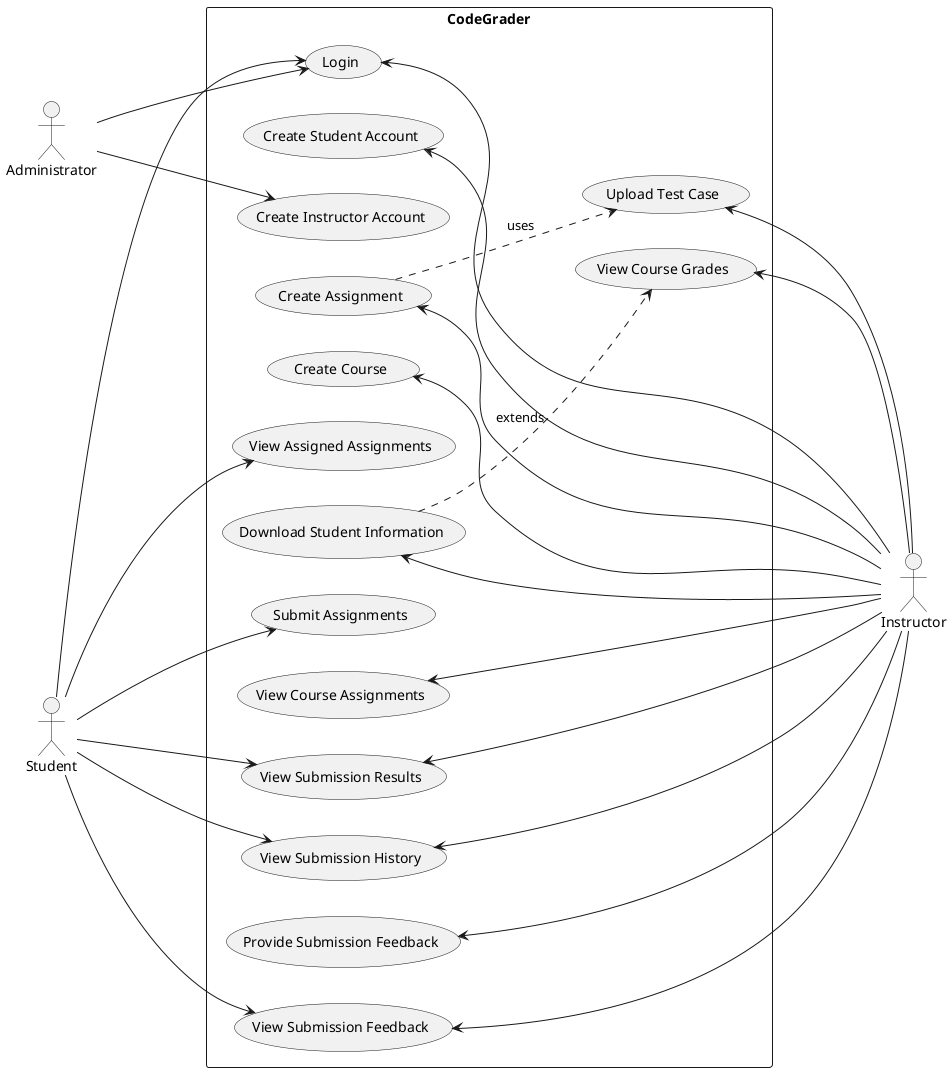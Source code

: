 @startuml Use Case Diagram
skinparam packageStyle rectangle
left to right direction

:Administrator:
:Instructor:
:Student:


rectangle CodeGrader {

  (Login)
  (Create Instructor Account)
  (Create Student Account)
  (Create Course)
  (Create Assignment)
  (View Assigned Assignments)
  (View Course Assignments)
  (Submit Assignments)
  (View Submission Results)
  (View Submission History)
  (Provide Submission Feedback)
  (View Submission Feedback)
  (View Course Grades)
  (Download Student Information)
  (Upload Test Case)

  (Create Assignment) ..> (Upload Test Case) : uses
  (Download Student Information) ..> (View Course Grades) : extends
}
Administrator ---> (Login)
Administrator ---> (Create Instructor Account)
(Login) <--- Instructor
(Create Student Account) <--- Instructor
(Create Course) <--- Instructor
(Create Assignment) <--- Instructor
(View Submission Results) <--- Instructor
(View Submission History) <--- Instructor
(View Course Assignments) <--- Instructor
(View Submission Feedback) <--- Instructor
(Provide Submission Feedback) <--- Instructor
(View Course Grades) <--- Instructor
(Download Student Information) <--- Instructor
(Upload Test Case) <--- Instructor
Student ---> (Login)
Student ---> (View Submission History)
Student ---> (View Submission Results)
Student ---> (Submit Assignments)
Student ---> (View Submission Feedback)
Student ---> (View Assigned Assignments)



@enduml

